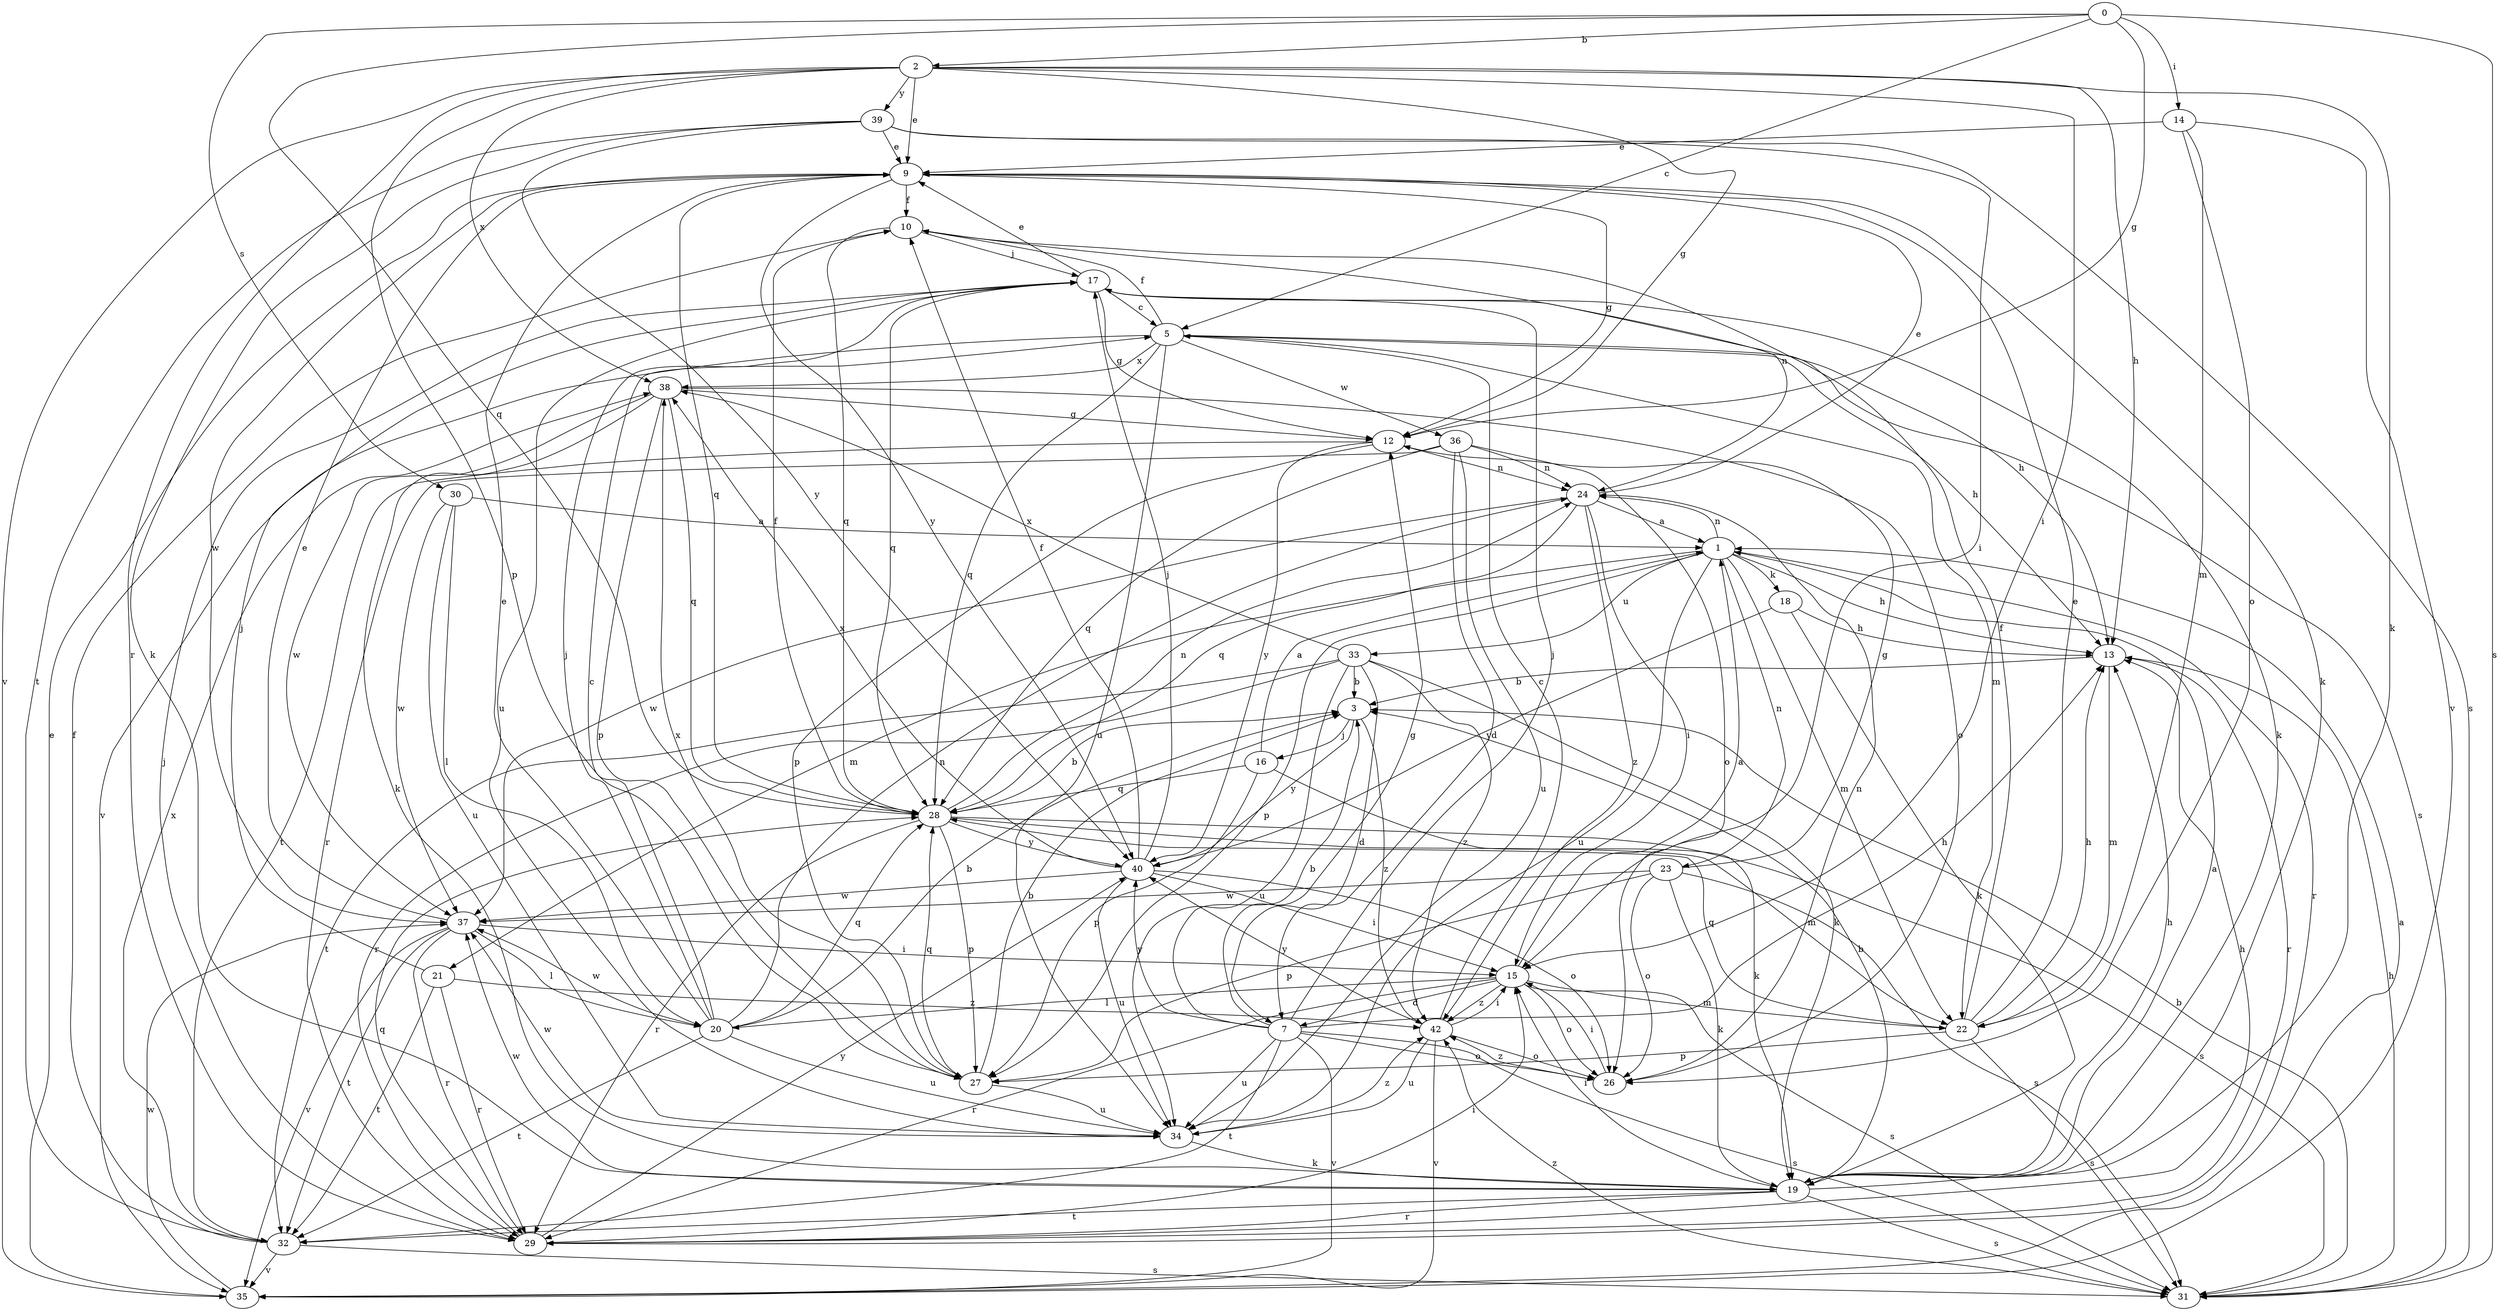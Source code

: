 strict digraph  {
0;
1;
2;
3;
5;
7;
9;
10;
12;
13;
14;
15;
16;
17;
18;
19;
20;
21;
22;
23;
24;
26;
27;
28;
29;
30;
31;
32;
33;
34;
35;
36;
37;
38;
39;
40;
42;
0 -> 2  [label=b];
0 -> 5  [label=c];
0 -> 12  [label=g];
0 -> 14  [label=i];
0 -> 28  [label=q];
0 -> 30  [label=s];
0 -> 31  [label=s];
1 -> 13  [label=h];
1 -> 18  [label=k];
1 -> 21  [label=m];
1 -> 22  [label=m];
1 -> 23  [label=n];
1 -> 24  [label=n];
1 -> 27  [label=p];
1 -> 29  [label=r];
1 -> 33  [label=u];
1 -> 34  [label=u];
2 -> 9  [label=e];
2 -> 12  [label=g];
2 -> 13  [label=h];
2 -> 15  [label=i];
2 -> 19  [label=k];
2 -> 27  [label=p];
2 -> 29  [label=r];
2 -> 35  [label=v];
2 -> 38  [label=x];
2 -> 39  [label=y];
3 -> 16  [label=j];
3 -> 40  [label=y];
3 -> 42  [label=z];
5 -> 10  [label=f];
5 -> 13  [label=h];
5 -> 22  [label=m];
5 -> 28  [label=q];
5 -> 31  [label=s];
5 -> 34  [label=u];
5 -> 35  [label=v];
5 -> 36  [label=w];
5 -> 38  [label=x];
7 -> 3  [label=b];
7 -> 12  [label=g];
7 -> 13  [label=h];
7 -> 17  [label=j];
7 -> 26  [label=o];
7 -> 31  [label=s];
7 -> 32  [label=t];
7 -> 34  [label=u];
7 -> 35  [label=v];
7 -> 40  [label=y];
9 -> 10  [label=f];
9 -> 12  [label=g];
9 -> 19  [label=k];
9 -> 28  [label=q];
9 -> 37  [label=w];
9 -> 40  [label=y];
10 -> 17  [label=j];
10 -> 24  [label=n];
10 -> 28  [label=q];
12 -> 24  [label=n];
12 -> 27  [label=p];
12 -> 32  [label=t];
12 -> 40  [label=y];
13 -> 3  [label=b];
13 -> 22  [label=m];
13 -> 29  [label=r];
14 -> 9  [label=e];
14 -> 22  [label=m];
14 -> 26  [label=o];
14 -> 35  [label=v];
15 -> 1  [label=a];
15 -> 7  [label=d];
15 -> 20  [label=l];
15 -> 22  [label=m];
15 -> 26  [label=o];
15 -> 29  [label=r];
15 -> 31  [label=s];
15 -> 42  [label=z];
16 -> 1  [label=a];
16 -> 19  [label=k];
16 -> 27  [label=p];
16 -> 28  [label=q];
17 -> 5  [label=c];
17 -> 9  [label=e];
17 -> 12  [label=g];
17 -> 13  [label=h];
17 -> 19  [label=k];
17 -> 28  [label=q];
17 -> 34  [label=u];
18 -> 13  [label=h];
18 -> 19  [label=k];
18 -> 40  [label=y];
19 -> 1  [label=a];
19 -> 3  [label=b];
19 -> 13  [label=h];
19 -> 15  [label=i];
19 -> 29  [label=r];
19 -> 31  [label=s];
19 -> 32  [label=t];
19 -> 37  [label=w];
20 -> 3  [label=b];
20 -> 5  [label=c];
20 -> 9  [label=e];
20 -> 17  [label=j];
20 -> 24  [label=n];
20 -> 28  [label=q];
20 -> 32  [label=t];
20 -> 34  [label=u];
20 -> 37  [label=w];
21 -> 17  [label=j];
21 -> 29  [label=r];
21 -> 32  [label=t];
21 -> 42  [label=z];
22 -> 9  [label=e];
22 -> 10  [label=f];
22 -> 13  [label=h];
22 -> 27  [label=p];
22 -> 28  [label=q];
22 -> 31  [label=s];
23 -> 12  [label=g];
23 -> 19  [label=k];
23 -> 26  [label=o];
23 -> 27  [label=p];
23 -> 31  [label=s];
23 -> 37  [label=w];
24 -> 1  [label=a];
24 -> 9  [label=e];
24 -> 15  [label=i];
24 -> 28  [label=q];
24 -> 37  [label=w];
24 -> 42  [label=z];
26 -> 15  [label=i];
26 -> 24  [label=n];
26 -> 42  [label=z];
27 -> 3  [label=b];
27 -> 28  [label=q];
27 -> 34  [label=u];
27 -> 38  [label=x];
28 -> 3  [label=b];
28 -> 10  [label=f];
28 -> 22  [label=m];
28 -> 24  [label=n];
28 -> 27  [label=p];
28 -> 29  [label=r];
28 -> 31  [label=s];
28 -> 40  [label=y];
29 -> 13  [label=h];
29 -> 15  [label=i];
29 -> 17  [label=j];
29 -> 28  [label=q];
29 -> 40  [label=y];
30 -> 1  [label=a];
30 -> 20  [label=l];
30 -> 34  [label=u];
30 -> 37  [label=w];
31 -> 3  [label=b];
31 -> 13  [label=h];
31 -> 42  [label=z];
32 -> 10  [label=f];
32 -> 31  [label=s];
32 -> 35  [label=v];
32 -> 38  [label=x];
33 -> 3  [label=b];
33 -> 7  [label=d];
33 -> 19  [label=k];
33 -> 29  [label=r];
33 -> 32  [label=t];
33 -> 34  [label=u];
33 -> 38  [label=x];
33 -> 42  [label=z];
34 -> 19  [label=k];
34 -> 37  [label=w];
34 -> 42  [label=z];
35 -> 1  [label=a];
35 -> 9  [label=e];
35 -> 37  [label=w];
36 -> 7  [label=d];
36 -> 24  [label=n];
36 -> 26  [label=o];
36 -> 28  [label=q];
36 -> 29  [label=r];
36 -> 34  [label=u];
37 -> 9  [label=e];
37 -> 15  [label=i];
37 -> 20  [label=l];
37 -> 29  [label=r];
37 -> 32  [label=t];
37 -> 35  [label=v];
38 -> 12  [label=g];
38 -> 19  [label=k];
38 -> 26  [label=o];
38 -> 27  [label=p];
38 -> 28  [label=q];
38 -> 37  [label=w];
39 -> 9  [label=e];
39 -> 15  [label=i];
39 -> 19  [label=k];
39 -> 31  [label=s];
39 -> 32  [label=t];
39 -> 40  [label=y];
40 -> 10  [label=f];
40 -> 15  [label=i];
40 -> 17  [label=j];
40 -> 26  [label=o];
40 -> 34  [label=u];
40 -> 37  [label=w];
40 -> 38  [label=x];
42 -> 5  [label=c];
42 -> 15  [label=i];
42 -> 26  [label=o];
42 -> 34  [label=u];
42 -> 35  [label=v];
42 -> 40  [label=y];
}
